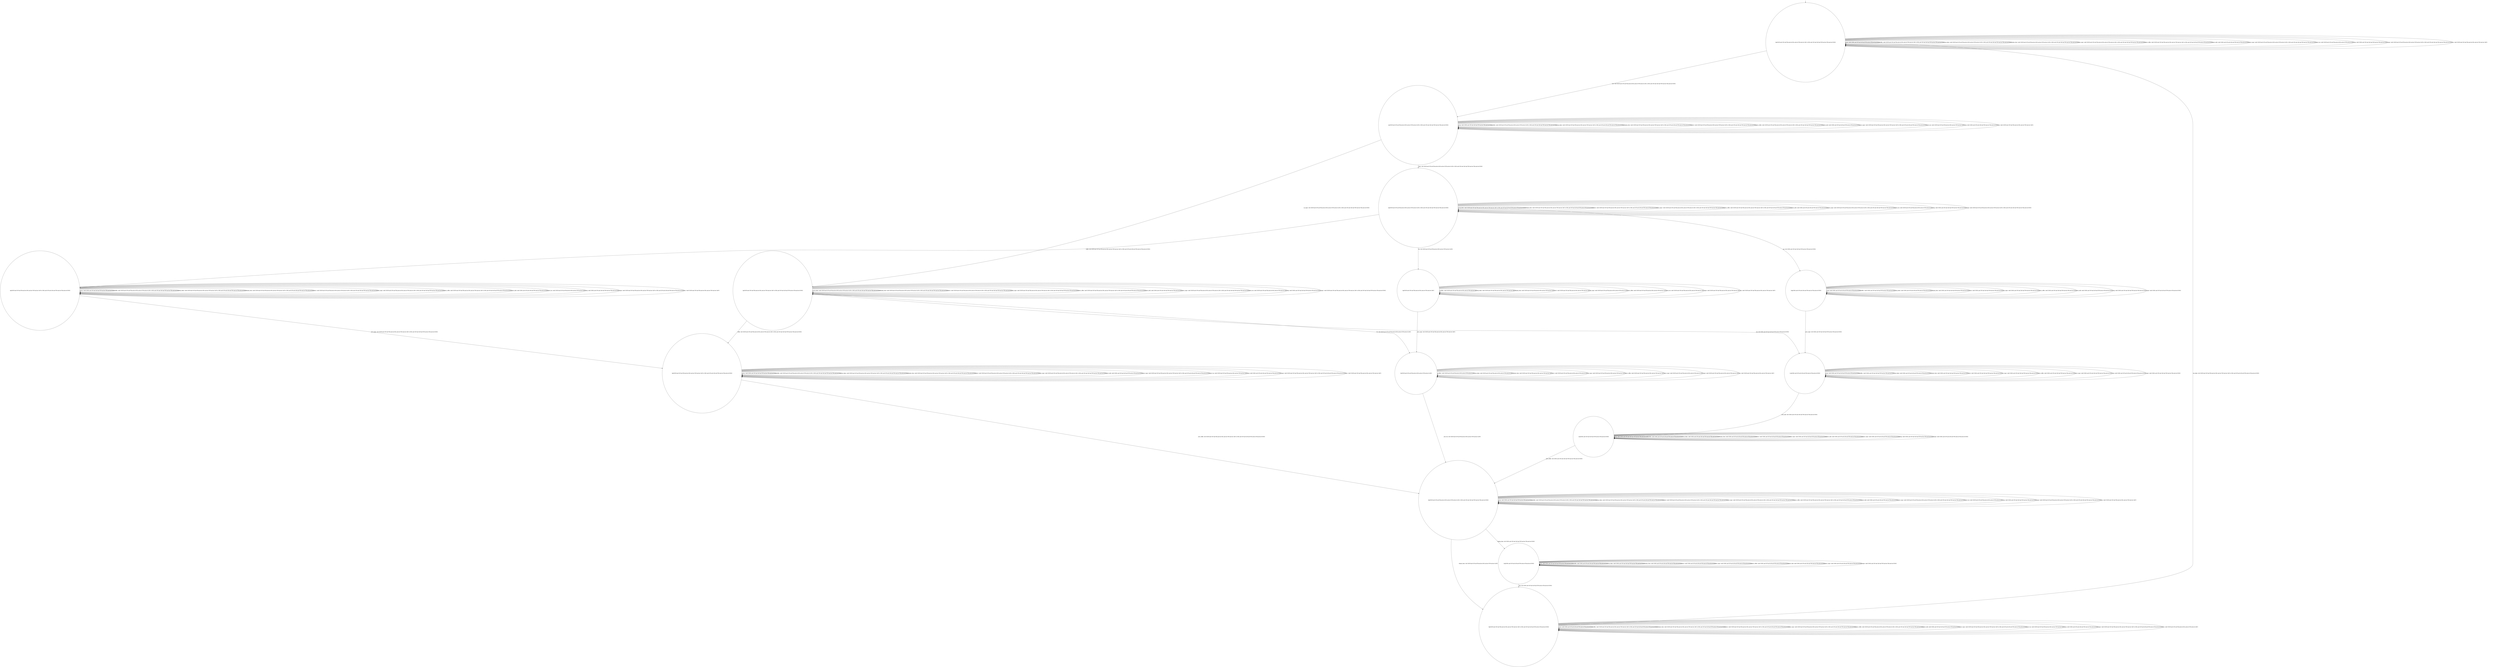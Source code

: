 digraph g {
	edge [lblstyle="above, sloped"];
	s0 [shape="circle" label="0@[((EUR and COF and TEA and not DOL and not TON and not CAP) or (DOL and COF and CAP and TON and not TEA and not EUR))]"];
	s1 [shape="circle" label="1@[((EUR and COF and TEA and not DOL and not TON and not CAP) or (DOL and COF and CAP and TON and not TEA and not EUR))]"];
	s2 [shape="circle" label="2@[((EUR and COF and TEA and not DOL and not TON and not CAP) or (DOL and COF and CAP and TON and not TEA and not EUR))]"];
	s3 [shape="circle" label="3@[((EUR and COF and TEA and not DOL and not TON and not CAP) or (DOL and COF and CAP and TON and not TEA and not EUR))]"];
	s4 [shape="circle" label="4@[((EUR and COF and TEA and not DOL and not TON and not CAP) or (DOL and COF and CAP and TON and not TEA and not EUR))]"];
	s5 [shape="circle" label="5@[((EUR and COF and TEA and not DOL and not TON and not CAP))]"];
	s6 [shape="circle" label="6@[((EUR and COF and TEA and not DOL and not TON and not CAP) or (DOL and COF and CAP and TON and not TEA and not EUR))]"];
	s7 [shape="circle" label="7@[((EUR and COF and TEA and not DOL and not TON and not CAP))]"];
	s8 [shape="circle" label="8@[((EUR and COF and TEA and not DOL and not TON and not CAP) or (DOL and COF and CAP and TON and not TEA and not EUR))]"];
	s9 [shape="circle" label="9@[((EUR and COF and TEA and not DOL and not TON and not CAP) or (DOL and COF and CAP and TON and not TEA and not EUR))]"];
	s10 [shape="circle" label="10@[((DOL and COF and CAP and TON and not TEA and not EUR))]"];
	s11 [shape="circle" label="11@[((DOL and COF and CAP and TON and not TEA and not EUR))]"];
	s12 [shape="circle" label="12@[((DOL and COF and CAP and TON and not TEA and not EUR))]"];
	s13 [shape="circle" label="13@[((DOL and COF and CAP and TON and not TEA and not EUR))]"];
	s0 -> s0 [label="cap / nok() [((DOL and COF and CAP and TON and not TEA and not EUR))]"];
	s0 -> s0 [label="coffee / nok() [((EUR and COF and TEA and not DOL and not TON and not CAP) or (DOL and COF and CAP and TON and not TEA and not EUR))]"];
	s0 -> s0 [label="cup_taken / nok() [((EUR and COF and TEA and not DOL and not TON and not CAP) or (DOL and COF and CAP and TON and not TEA and not EUR))]"];
	s0 -> s0 [label="display_done / nok() [((EUR and COF and TEA and not DOL and not TON and not CAP) or (DOL and COF and CAP and TON and not TEA and not EUR))]"];
	s0 -> s1 [label="euro / ok() [((EUR and COF and TEA and not DOL and not TON and not CAP) or (DOL and COF and CAP and TON and not TEA and not EUR))]"];
	s0 -> s0 [label="no_sugar / nok() [((EUR and COF and TEA and not DOL and not TON and not CAP) or (DOL and COF and CAP and TON and not TEA and not EUR))]"];
	s0 -> s0 [label="pour_coffee / nok() [((EUR and COF and TEA and not DOL and not TON and not CAP) or (DOL and COF and CAP and TON and not TEA and not EUR))]"];
	s0 -> s0 [label="pour_milk / nok() [((DOL and COF and CAP and TON and not TEA and not EUR))]"];
	s0 -> s0 [label="pour_sugar / nok() [((EUR and COF and TEA and not DOL and not TON and not CAP) or (DOL and COF and CAP and TON and not TEA and not EUR))]"];
	s0 -> s0 [label="pour_tea / nok() [((EUR and COF and TEA and not DOL and not TON and not CAP))]"];
	s0 -> s0 [label="ring / nok() [((DOL and COF and CAP and TON and not TEA and not EUR))]"];
	s0 -> s0 [label="sugar / nok() [((EUR and COF and TEA and not DOL and not TON and not CAP) or (DOL and COF and CAP and TON and not TEA and not EUR))]"];
	s0 -> s0 [label="tea / nok() [((EUR and COF and TEA and not DOL and not TON and not CAP))]"];
	s1 -> s1 [label="cap / nok() [((DOL and COF and CAP and TON and not TEA and not EUR))]"];
	s1 -> s1 [label="coffee / nok() [((EUR and COF and TEA and not DOL and not TON and not CAP) or (DOL and COF and CAP and TON and not TEA and not EUR))]"];
	s1 -> s1 [label="cup_taken / nok() [((EUR and COF and TEA and not DOL and not TON and not CAP) or (DOL and COF and CAP and TON and not TEA and not EUR))]"];
	s1 -> s1 [label="display_done / nok() [((EUR and COF and TEA and not DOL and not TON and not CAP) or (DOL and COF and CAP and TON and not TEA and not EUR))]"];
	s1 -> s1 [label="euro / nok() [((EUR and COF and TEA and not DOL and not TON and not CAP) or (DOL and COF and CAP and TON and not TEA and not EUR))]"];
	s1 -> s2 [label="no_sugar / ok() [((EUR and COF and TEA and not DOL and not TON and not CAP) or (DOL and COF and CAP and TON and not TEA and not EUR))]"];
	s1 -> s1 [label="pour_coffee / nok() [((EUR and COF and TEA and not DOL and not TON and not CAP) or (DOL and COF and CAP and TON and not TEA and not EUR))]"];
	s1 -> s1 [label="pour_milk / nok() [((DOL and COF and CAP and TON and not TEA and not EUR))]"];
	s1 -> s1 [label="pour_sugar / nok() [((EUR and COF and TEA and not DOL and not TON and not CAP) or (DOL and COF and CAP and TON and not TEA and not EUR))]"];
	s1 -> s1 [label="pour_tea / nok() [((EUR and COF and TEA and not DOL and not TON and not CAP))]"];
	s1 -> s1 [label="ring / nok() [((DOL and COF and CAP and TON and not TEA and not EUR))]"];
	s1 -> s3 [label="sugar / ok() [((EUR and COF and TEA and not DOL and not TON and not CAP) or (DOL and COF and CAP and TON and not TEA and not EUR))]"];
	s1 -> s1 [label="tea / nok() [((EUR and COF and TEA and not DOL and not TON and not CAP))]"];
	s2 -> s11 [label="cap / ok() [((DOL and COF and CAP and TON and not TEA and not EUR))]"];
	s2 -> s6 [label="coffee / ok() [((EUR and COF and TEA and not DOL and not TON and not CAP) or (DOL and COF and CAP and TON and not TEA and not EUR))]"];
	s2 -> s2 [label="cup_taken / nok() [((EUR and COF and TEA and not DOL and not TON and not CAP) or (DOL and COF and CAP and TON and not TEA and not EUR))]"];
	s2 -> s2 [label="display_done / nok() [((EUR and COF and TEA and not DOL and not TON and not CAP) or (DOL and COF and CAP and TON and not TEA and not EUR))]"];
	s2 -> s2 [label="euro / nok() [((EUR and COF and TEA and not DOL and not TON and not CAP) or (DOL and COF and CAP and TON and not TEA and not EUR))]"];
	s2 -> s2 [label="no_sugar / nok() [((EUR and COF and TEA and not DOL and not TON and not CAP) or (DOL and COF and CAP and TON and not TEA and not EUR))]"];
	s2 -> s2 [label="pour_coffee / nok() [((EUR and COF and TEA and not DOL and not TON and not CAP) or (DOL and COF and CAP and TON and not TEA and not EUR))]"];
	s2 -> s2 [label="pour_milk / nok() [((DOL and COF and CAP and TON and not TEA and not EUR))]"];
	s2 -> s2 [label="pour_sugar / nok() [((EUR and COF and TEA and not DOL and not TON and not CAP) or (DOL and COF and CAP and TON and not TEA and not EUR))]"];
	s2 -> s2 [label="pour_tea / nok() [((EUR and COF and TEA and not DOL and not TON and not CAP))]"];
	s2 -> s2 [label="ring / nok() [((DOL and COF and CAP and TON and not TEA and not EUR))]"];
	s2 -> s2 [label="sugar / void() [((EUR and COF and TEA and not DOL and not TON and not CAP) or (DOL and COF and CAP and TON and not TEA and not EUR))]"];
	s2 -> s7 [label="tea / ok() [((EUR and COF and TEA and not DOL and not TON and not CAP))]"];
	s3 -> s10 [label="cap / ok() [((DOL and COF and CAP and TON and not TEA and not EUR))]"];
	s3 -> s4 [label="coffee / ok() [((EUR and COF and TEA and not DOL and not TON and not CAP) or (DOL and COF and CAP and TON and not TEA and not EUR))]"];
	s3 -> s3 [label="cup_taken / nok() [((EUR and COF and TEA and not DOL and not TON and not CAP) or (DOL and COF and CAP and TON and not TEA and not EUR))]"];
	s3 -> s3 [label="display_done / nok() [((EUR and COF and TEA and not DOL and not TON and not CAP) or (DOL and COF and CAP and TON and not TEA and not EUR))]"];
	s3 -> s3 [label="euro / nok() [((EUR and COF and TEA and not DOL and not TON and not CAP) or (DOL and COF and CAP and TON and not TEA and not EUR))]"];
	s3 -> s3 [label="no_sugar / void() [((EUR and COF and TEA and not DOL and not TON and not CAP) or (DOL and COF and CAP and TON and not TEA and not EUR))]"];
	s3 -> s3 [label="pour_coffee / nok() [((EUR and COF and TEA and not DOL and not TON and not CAP) or (DOL and COF and CAP and TON and not TEA and not EUR))]"];
	s3 -> s3 [label="pour_milk / nok() [((DOL and COF and CAP and TON and not TEA and not EUR))]"];
	s3 -> s3 [label="pour_sugar / nok() [((EUR and COF and TEA and not DOL and not TON and not CAP) or (DOL and COF and CAP and TON and not TEA and not EUR))]"];
	s3 -> s3 [label="pour_tea / nok() [((EUR and COF and TEA and not DOL and not TON and not CAP))]"];
	s3 -> s3 [label="ring / nok() [((DOL and COF and CAP and TON and not TEA and not EUR))]"];
	s3 -> s3 [label="sugar / nok() [((EUR and COF and TEA and not DOL and not TON and not CAP) or (DOL and COF and CAP and TON and not TEA and not EUR))]"];
	s3 -> s5 [label="tea / ok() [((EUR and COF and TEA and not DOL and not TON and not CAP))]"];
	s4 -> s4 [label="cap / void() [((DOL and COF and CAP and TON and not TEA and not EUR))]"];
	s4 -> s4 [label="coffee / nok() [((EUR and COF and TEA and not DOL and not TON and not CAP) or (DOL and COF and CAP and TON and not TEA and not EUR))]"];
	s4 -> s4 [label="cup_taken / nok() [((EUR and COF and TEA and not DOL and not TON and not CAP) or (DOL and COF and CAP and TON and not TEA and not EUR))]"];
	s4 -> s4 [label="display_done / nok() [((EUR and COF and TEA and not DOL and not TON and not CAP) or (DOL and COF and CAP and TON and not TEA and not EUR))]"];
	s4 -> s4 [label="euro / nok() [((EUR and COF and TEA and not DOL and not TON and not CAP) or (DOL and COF and CAP and TON and not TEA and not EUR))]"];
	s4 -> s4 [label="no_sugar / nok() [((EUR and COF and TEA and not DOL and not TON and not CAP) or (DOL and COF and CAP and TON and not TEA and not EUR))]"];
	s4 -> s4 [label="pour_coffee / nok() [((EUR and COF and TEA and not DOL and not TON and not CAP) or (DOL and COF and CAP and TON and not TEA and not EUR))]"];
	s4 -> s4 [label="pour_milk / nok() [((DOL and COF and CAP and TON and not TEA and not EUR))]"];
	s4 -> s6 [label="pour_sugar / ok() [((EUR and COF and TEA and not DOL and not TON and not CAP) or (DOL and COF and CAP and TON and not TEA and not EUR))]"];
	s4 -> s4 [label="pour_tea / nok() [((EUR and COF and TEA and not DOL and not TON and not CAP))]"];
	s4 -> s4 [label="ring / nok() [((DOL and COF and CAP and TON and not TEA and not EUR))]"];
	s4 -> s4 [label="sugar / nok() [((EUR and COF and TEA and not DOL and not TON and not CAP) or (DOL and COF and CAP and TON and not TEA and not EUR))]"];
	s4 -> s4 [label="tea / void() [((EUR and COF and TEA and not DOL and not TON and not CAP))]"];
	s5 -> s5 [label="coffee / void() [((EUR and COF and TEA and not DOL and not TON and not CAP))]"];
	s5 -> s5 [label="cup_taken / nok() [((EUR and COF and TEA and not DOL and not TON and not CAP))]"];
	s5 -> s5 [label="display_done / nok() [((EUR and COF and TEA and not DOL and not TON and not CAP))]"];
	s5 -> s5 [label="euro / nok() [((EUR and COF and TEA and not DOL and not TON and not CAP))]"];
	s5 -> s5 [label="no_sugar / nok() [((EUR and COF and TEA and not DOL and not TON and not CAP))]"];
	s5 -> s5 [label="pour_coffee / nok() [((EUR and COF and TEA and not DOL and not TON and not CAP))]"];
	s5 -> s7 [label="pour_sugar / ok() [((EUR and COF and TEA and not DOL and not TON and not CAP))]"];
	s5 -> s5 [label="pour_tea / nok() [((EUR and COF and TEA and not DOL and not TON and not CAP))]"];
	s5 -> s5 [label="sugar / nok() [((EUR and COF and TEA and not DOL and not TON and not CAP))]"];
	s5 -> s5 [label="tea / nok() [((EUR and COF and TEA and not DOL and not TON and not CAP))]"];
	s6 -> s6 [label="cap / void() [((DOL and COF and CAP and TON and not TEA and not EUR))]"];
	s6 -> s6 [label="coffee / nok() [((EUR and COF and TEA and not DOL and not TON and not CAP) or (DOL and COF and CAP and TON and not TEA and not EUR))]"];
	s6 -> s6 [label="cup_taken / nok() [((EUR and COF and TEA and not DOL and not TON and not CAP) or (DOL and COF and CAP and TON and not TEA and not EUR))]"];
	s6 -> s6 [label="display_done / nok() [((EUR and COF and TEA and not DOL and not TON and not CAP) or (DOL and COF and CAP and TON and not TEA and not EUR))]"];
	s6 -> s6 [label="euro / nok() [((EUR and COF and TEA and not DOL and not TON and not CAP) or (DOL and COF and CAP and TON and not TEA and not EUR))]"];
	s6 -> s6 [label="no_sugar / nok() [((EUR and COF and TEA and not DOL and not TON and not CAP) or (DOL and COF and CAP and TON and not TEA and not EUR))]"];
	s6 -> s8 [label="pour_coffee / ok() [((EUR and COF and TEA and not DOL and not TON and not CAP) or (DOL and COF and CAP and TON and not TEA and not EUR))]"];
	s6 -> s6 [label="pour_milk / nok() [((DOL and COF and CAP and TON and not TEA and not EUR))]"];
	s6 -> s6 [label="pour_sugar / nok() [((EUR and COF and TEA and not DOL and not TON and not CAP) or (DOL and COF and CAP and TON and not TEA and not EUR))]"];
	s6 -> s6 [label="pour_tea / nok() [((EUR and COF and TEA and not DOL and not TON and not CAP))]"];
	s6 -> s6 [label="ring / nok() [((DOL and COF and CAP and TON and not TEA and not EUR))]"];
	s6 -> s6 [label="sugar / nok() [((EUR and COF and TEA and not DOL and not TON and not CAP) or (DOL and COF and CAP and TON and not TEA and not EUR))]"];
	s6 -> s6 [label="tea / void() [((EUR and COF and TEA and not DOL and not TON and not CAP))]"];
	s7 -> s7 [label="coffee / void() [((EUR and COF and TEA and not DOL and not TON and not CAP))]"];
	s7 -> s7 [label="cup_taken / nok() [((EUR and COF and TEA and not DOL and not TON and not CAP))]"];
	s7 -> s7 [label="display_done / nok() [((EUR and COF and TEA and not DOL and not TON and not CAP))]"];
	s7 -> s7 [label="euro / nok() [((EUR and COF and TEA and not DOL and not TON and not CAP))]"];
	s7 -> s7 [label="no_sugar / nok() [((EUR and COF and TEA and not DOL and not TON and not CAP))]"];
	s7 -> s7 [label="pour_coffee / nok() [((EUR and COF and TEA and not DOL and not TON and not CAP))]"];
	s7 -> s7 [label="pour_sugar / nok() [((EUR and COF and TEA and not DOL and not TON and not CAP))]"];
	s7 -> s8 [label="pour_tea / ok() [((EUR and COF and TEA and not DOL and not TON and not CAP))]"];
	s7 -> s7 [label="sugar / nok() [((EUR and COF and TEA and not DOL and not TON and not CAP))]"];
	s7 -> s7 [label="tea / nok() [((EUR and COF and TEA and not DOL and not TON and not CAP))]"];
	s8 -> s8 [label="cap / nok() [((DOL and COF and CAP and TON and not TEA and not EUR))]"];
	s8 -> s8 [label="coffee / nok() [((EUR and COF and TEA and not DOL and not TON and not CAP) or (DOL and COF and CAP and TON and not TEA and not EUR))]"];
	s8 -> s8 [label="cup_taken / nok() [((EUR and COF and TEA and not DOL and not TON and not CAP) or (DOL and COF and CAP and TON and not TEA and not EUR))]"];
	s8 -> s9 [label="display_done / ok() [((EUR and COF and TEA and not DOL and not TON and not CAP))]"];
	s8 -> s13 [label="display_done / ok() [((DOL and COF and CAP and TON and not TEA and not EUR))]"];
	s8 -> s8 [label="euro / nok() [((EUR and COF and TEA and not DOL and not TON and not CAP) or (DOL and COF and CAP and TON and not TEA and not EUR))]"];
	s8 -> s8 [label="no_sugar / nok() [((EUR and COF and TEA and not DOL and not TON and not CAP) or (DOL and COF and CAP and TON and not TEA and not EUR))]"];
	s8 -> s8 [label="pour_coffee / nok() [((EUR and COF and TEA and not DOL and not TON and not CAP) or (DOL and COF and CAP and TON and not TEA and not EUR))]"];
	s8 -> s8 [label="pour_milk / nok() [((DOL and COF and CAP and TON and not TEA and not EUR))]"];
	s8 -> s8 [label="pour_sugar / nok() [((EUR and COF and TEA and not DOL and not TON and not CAP) or (DOL and COF and CAP and TON and not TEA and not EUR))]"];
	s8 -> s8 [label="pour_tea / nok() [((EUR and COF and TEA and not DOL and not TON and not CAP))]"];
	s8 -> s8 [label="ring / nok() [((DOL and COF and CAP and TON and not TEA and not EUR))]"];
	s8 -> s8 [label="sugar / nok() [((EUR and COF and TEA and not DOL and not TON and not CAP) or (DOL and COF and CAP and TON and not TEA and not EUR))]"];
	s8 -> s8 [label="tea / nok() [((EUR and COF and TEA and not DOL and not TON and not CAP))]"];
	s9 -> s9 [label="cap / nok() [((DOL and COF and CAP and TON and not TEA and not EUR))]"];
	s9 -> s9 [label="coffee / nok() [((EUR and COF and TEA and not DOL and not TON and not CAP) or (DOL and COF and CAP and TON and not TEA and not EUR))]"];
	s9 -> s0 [label="cup_taken / ok() [((EUR and COF and TEA and not DOL and not TON and not CAP) or (DOL and COF and CAP and TON and not TEA and not EUR))]"];
	s9 -> s9 [label="display_done / nok() [((EUR and COF and TEA and not DOL and not TON and not CAP) or (DOL and COF and CAP and TON and not TEA and not EUR))]"];
	s9 -> s9 [label="euro / nok() [((EUR and COF and TEA and not DOL and not TON and not CAP) or (DOL and COF and CAP and TON and not TEA and not EUR))]"];
	s9 -> s9 [label="no_sugar / nok() [((EUR and COF and TEA and not DOL and not TON and not CAP) or (DOL and COF and CAP and TON and not TEA and not EUR))]"];
	s9 -> s9 [label="pour_coffee / nok() [((EUR and COF and TEA and not DOL and not TON and not CAP) or (DOL and COF and CAP and TON and not TEA and not EUR))]"];
	s9 -> s9 [label="pour_milk / nok() [((DOL and COF and CAP and TON and not TEA and not EUR))]"];
	s9 -> s9 [label="pour_sugar / nok() [((EUR and COF and TEA and not DOL and not TON and not CAP) or (DOL and COF and CAP and TON and not TEA and not EUR))]"];
	s9 -> s9 [label="pour_tea / nok() [((EUR and COF and TEA and not DOL and not TON and not CAP))]"];
	s9 -> s9 [label="ring / nok() [((DOL and COF and CAP and TON and not TEA and not EUR))]"];
	s9 -> s9 [label="sugar / nok() [((EUR and COF and TEA and not DOL and not TON and not CAP) or (DOL and COF and CAP and TON and not TEA and not EUR))]"];
	s9 -> s9 [label="tea / nok() [((EUR and COF and TEA and not DOL and not TON and not CAP))]"];
	s10 -> s10 [label="cap / nok() [((DOL and COF and CAP and TON and not TEA and not EUR))]"];
	s10 -> s10 [label="coffee / void() [((DOL and COF and CAP and TON and not TEA and not EUR))]"];
	s10 -> s10 [label="cup_taken / nok() [((DOL and COF and CAP and TON and not TEA and not EUR))]"];
	s10 -> s10 [label="display_done / nok() [((DOL and COF and CAP and TON and not TEA and not EUR))]"];
	s10 -> s10 [label="euro / nok() [((DOL and COF and CAP and TON and not TEA and not EUR))]"];
	s10 -> s10 [label="no_sugar / nok() [((DOL and COF and CAP and TON and not TEA and not EUR))]"];
	s10 -> s10 [label="pour_coffee / nok() [((DOL and COF and CAP and TON and not TEA and not EUR))]"];
	s10 -> s10 [label="pour_milk / nok() [((DOL and COF and CAP and TON and not TEA and not EUR))]"];
	s10 -> s11 [label="pour_sugar / ok() [((DOL and COF and CAP and TON and not TEA and not EUR))]"];
	s10 -> s10 [label="ring / nok() [((DOL and COF and CAP and TON and not TEA and not EUR))]"];
	s10 -> s10 [label="sugar / nok() [((DOL and COF and CAP and TON and not TEA and not EUR))]"];
	s11 -> s11 [label="cap / nok() [((DOL and COF and CAP and TON and not TEA and not EUR))]"];
	s11 -> s11 [label="coffee / void() [((DOL and COF and CAP and TON and not TEA and not EUR))]"];
	s11 -> s11 [label="cup_taken / nok() [((DOL and COF and CAP and TON and not TEA and not EUR))]"];
	s11 -> s11 [label="display_done / nok() [((DOL and COF and CAP and TON and not TEA and not EUR))]"];
	s11 -> s11 [label="euro / nok() [((DOL and COF and CAP and TON and not TEA and not EUR))]"];
	s11 -> s11 [label="no_sugar / nok() [((DOL and COF and CAP and TON and not TEA and not EUR))]"];
	s11 -> s11 [label="pour_coffee / nok() [((DOL and COF and CAP and TON and not TEA and not EUR))]"];
	s11 -> s12 [label="pour_milk / ok() [((DOL and COF and CAP and TON and not TEA and not EUR))]"];
	s11 -> s11 [label="pour_sugar / nok() [((DOL and COF and CAP and TON and not TEA and not EUR))]"];
	s11 -> s11 [label="ring / nok() [((DOL and COF and CAP and TON and not TEA and not EUR))]"];
	s11 -> s11 [label="sugar / nok() [((DOL and COF and CAP and TON and not TEA and not EUR))]"];
	s12 -> s12 [label="cap / nok() [((DOL and COF and CAP and TON and not TEA and not EUR))]"];
	s12 -> s12 [label="coffee / nok() [((DOL and COF and CAP and TON and not TEA and not EUR))]"];
	s12 -> s12 [label="cup_taken / nok() [((DOL and COF and CAP and TON and not TEA and not EUR))]"];
	s12 -> s12 [label="display_done / nok() [((DOL and COF and CAP and TON and not TEA and not EUR))]"];
	s12 -> s12 [label="euro / nok() [((DOL and COF and CAP and TON and not TEA and not EUR))]"];
	s12 -> s12 [label="no_sugar / nok() [((DOL and COF and CAP and TON and not TEA and not EUR))]"];
	s12 -> s8 [label="pour_coffee / ok() [((DOL and COF and CAP and TON and not TEA and not EUR))]"];
	s12 -> s12 [label="pour_milk / nok() [((DOL and COF and CAP and TON and not TEA and not EUR))]"];
	s12 -> s12 [label="pour_sugar / nok() [((DOL and COF and CAP and TON and not TEA and not EUR))]"];
	s12 -> s12 [label="ring / nok() [((DOL and COF and CAP and TON and not TEA and not EUR))]"];
	s12 -> s12 [label="sugar / nok() [((DOL and COF and CAP and TON and not TEA and not EUR))]"];
	s13 -> s13 [label="cap / nok() [((DOL and COF and CAP and TON and not TEA and not EUR))]"];
	s13 -> s13 [label="coffee / nok() [((DOL and COF and CAP and TON and not TEA and not EUR))]"];
	s13 -> s13 [label="cup_taken / nok() [((DOL and COF and CAP and TON and not TEA and not EUR))]"];
	s13 -> s13 [label="display_done / nok() [((DOL and COF and CAP and TON and not TEA and not EUR))]"];
	s13 -> s13 [label="euro / nok() [((DOL and COF and CAP and TON and not TEA and not EUR))]"];
	s13 -> s13 [label="no_sugar / nok() [((DOL and COF and CAP and TON and not TEA and not EUR))]"];
	s13 -> s13 [label="pour_coffee / nok() [((DOL and COF and CAP and TON and not TEA and not EUR))]"];
	s13 -> s13 [label="pour_milk / nok() [((DOL and COF and CAP and TON and not TEA and not EUR))]"];
	s13 -> s13 [label="pour_sugar / nok() [((DOL and COF and CAP and TON and not TEA and not EUR))]"];
	s13 -> s9 [label="ring / ok() [((DOL and COF and CAP and TON and not TEA and not EUR))]"];
	s13 -> s13 [label="sugar / nok() [((DOL and COF and CAP and TON and not TEA and not EUR))]"];
	__start0 [label="" shape="none" width="0" height="0"];
	__start0 -> s0;
}